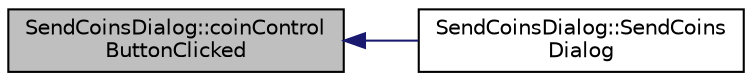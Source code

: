 digraph "SendCoinsDialog::coinControlButtonClicked"
{
  edge [fontname="Helvetica",fontsize="10",labelfontname="Helvetica",labelfontsize="10"];
  node [fontname="Helvetica",fontsize="10",shape=record];
  rankdir="LR";
  Node483 [label="SendCoinsDialog::coinControl\lButtonClicked",height=0.2,width=0.4,color="black", fillcolor="grey75", style="filled", fontcolor="black"];
  Node483 -> Node484 [dir="back",color="midnightblue",fontsize="10",style="solid",fontname="Helvetica"];
  Node484 [label="SendCoinsDialog::SendCoins\lDialog",height=0.2,width=0.4,color="black", fillcolor="white", style="filled",URL="$class_send_coins_dialog.html#a0df5bc29d1df68eda44826651afc595f"];
}
